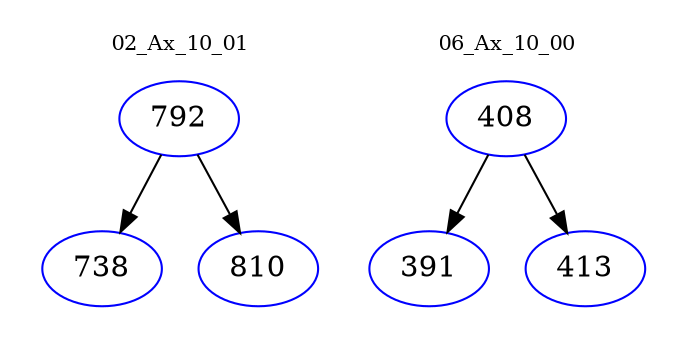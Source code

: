 digraph{
subgraph cluster_0 {
color = white
label = "02_Ax_10_01";
fontsize=10;
T0_792 [label="792", color="blue"]
T0_792 -> T0_738 [color="black"]
T0_738 [label="738", color="blue"]
T0_792 -> T0_810 [color="black"]
T0_810 [label="810", color="blue"]
}
subgraph cluster_1 {
color = white
label = "06_Ax_10_00";
fontsize=10;
T1_408 [label="408", color="blue"]
T1_408 -> T1_391 [color="black"]
T1_391 [label="391", color="blue"]
T1_408 -> T1_413 [color="black"]
T1_413 [label="413", color="blue"]
}
}
